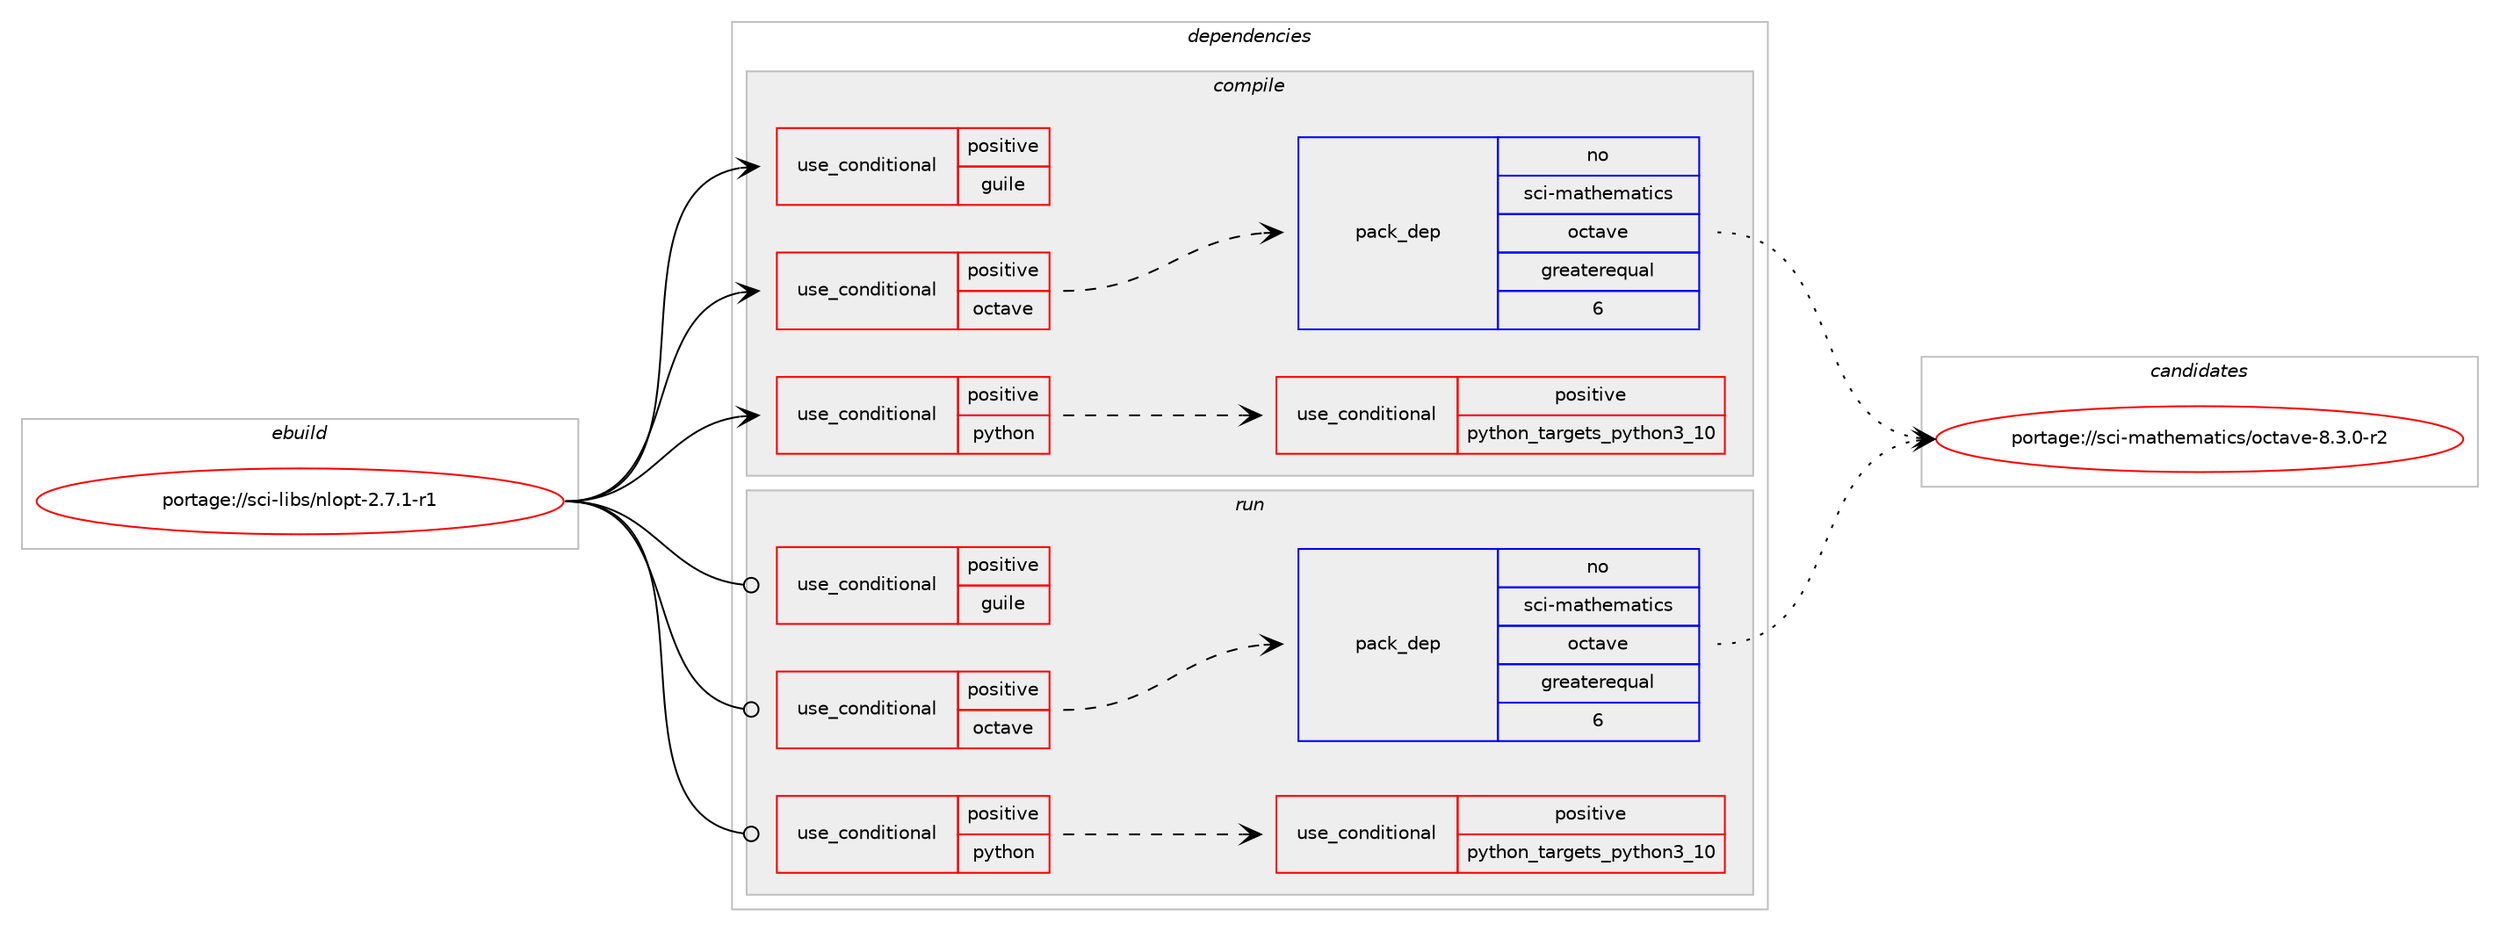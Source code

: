 digraph prolog {

# *************
# Graph options
# *************

newrank=true;
concentrate=true;
compound=true;
graph [rankdir=LR,fontname=Helvetica,fontsize=10,ranksep=1.5];#, ranksep=2.5, nodesep=0.2];
edge  [arrowhead=vee];
node  [fontname=Helvetica,fontsize=10];

# **********
# The ebuild
# **********

subgraph cluster_leftcol {
color=gray;
rank=same;
label=<<i>ebuild</i>>;
id [label="portage://sci-libs/nlopt-2.7.1-r1", color=red, width=4, href="../sci-libs/nlopt-2.7.1-r1.svg"];
}

# ****************
# The dependencies
# ****************

subgraph cluster_midcol {
color=gray;
label=<<i>dependencies</i>>;
subgraph cluster_compile {
fillcolor="#eeeeee";
style=filled;
label=<<i>compile</i>>;
subgraph cond104316 {
dependency202318 [label=<<TABLE BORDER="0" CELLBORDER="1" CELLSPACING="0" CELLPADDING="4"><TR><TD ROWSPAN="3" CELLPADDING="10">use_conditional</TD></TR><TR><TD>positive</TD></TR><TR><TD>guile</TD></TR></TABLE>>, shape=none, color=red];
# *** BEGIN UNKNOWN DEPENDENCY TYPE (TODO) ***
# dependency202318 -> package_dependency(portage://sci-libs/nlopt-2.7.1-r1,install,no,dev-scheme,guile,none,[,,],any_different_slot,[])
# *** END UNKNOWN DEPENDENCY TYPE (TODO) ***

}
id:e -> dependency202318:w [weight=20,style="solid",arrowhead="vee"];
subgraph cond104317 {
dependency202319 [label=<<TABLE BORDER="0" CELLBORDER="1" CELLSPACING="0" CELLPADDING="4"><TR><TD ROWSPAN="3" CELLPADDING="10">use_conditional</TD></TR><TR><TD>positive</TD></TR><TR><TD>octave</TD></TR></TABLE>>, shape=none, color=red];
subgraph pack95195 {
dependency202320 [label=<<TABLE BORDER="0" CELLBORDER="1" CELLSPACING="0" CELLPADDING="4" WIDTH="220"><TR><TD ROWSPAN="6" CELLPADDING="30">pack_dep</TD></TR><TR><TD WIDTH="110">no</TD></TR><TR><TD>sci-mathematics</TD></TR><TR><TD>octave</TD></TR><TR><TD>greaterequal</TD></TR><TR><TD>6</TD></TR></TABLE>>, shape=none, color=blue];
}
dependency202319:e -> dependency202320:w [weight=20,style="dashed",arrowhead="vee"];
}
id:e -> dependency202319:w [weight=20,style="solid",arrowhead="vee"];
subgraph cond104318 {
dependency202321 [label=<<TABLE BORDER="0" CELLBORDER="1" CELLSPACING="0" CELLPADDING="4"><TR><TD ROWSPAN="3" CELLPADDING="10">use_conditional</TD></TR><TR><TD>positive</TD></TR><TR><TD>python</TD></TR></TABLE>>, shape=none, color=red];
subgraph cond104319 {
dependency202322 [label=<<TABLE BORDER="0" CELLBORDER="1" CELLSPACING="0" CELLPADDING="4"><TR><TD ROWSPAN="3" CELLPADDING="10">use_conditional</TD></TR><TR><TD>positive</TD></TR><TR><TD>python_targets_python3_10</TD></TR></TABLE>>, shape=none, color=red];
# *** BEGIN UNKNOWN DEPENDENCY TYPE (TODO) ***
# dependency202322 -> package_dependency(portage://sci-libs/nlopt-2.7.1-r1,install,no,dev-lang,python,none,[,,],[slot(3.10)],[])
# *** END UNKNOWN DEPENDENCY TYPE (TODO) ***

}
dependency202321:e -> dependency202322:w [weight=20,style="dashed",arrowhead="vee"];
# *** BEGIN UNKNOWN DEPENDENCY TYPE (TODO) ***
# dependency202321 -> package_dependency(portage://sci-libs/nlopt-2.7.1-r1,install,no,dev-python,numpy,none,[,,],[],[use(optenable(python_targets_python3_10),negative)])
# *** END UNKNOWN DEPENDENCY TYPE (TODO) ***

}
id:e -> dependency202321:w [weight=20,style="solid",arrowhead="vee"];
}
subgraph cluster_compileandrun {
fillcolor="#eeeeee";
style=filled;
label=<<i>compile and run</i>>;
}
subgraph cluster_run {
fillcolor="#eeeeee";
style=filled;
label=<<i>run</i>>;
subgraph cond104320 {
dependency202323 [label=<<TABLE BORDER="0" CELLBORDER="1" CELLSPACING="0" CELLPADDING="4"><TR><TD ROWSPAN="3" CELLPADDING="10">use_conditional</TD></TR><TR><TD>positive</TD></TR><TR><TD>guile</TD></TR></TABLE>>, shape=none, color=red];
# *** BEGIN UNKNOWN DEPENDENCY TYPE (TODO) ***
# dependency202323 -> package_dependency(portage://sci-libs/nlopt-2.7.1-r1,run,no,dev-scheme,guile,none,[,,],any_different_slot,[])
# *** END UNKNOWN DEPENDENCY TYPE (TODO) ***

}
id:e -> dependency202323:w [weight=20,style="solid",arrowhead="odot"];
subgraph cond104321 {
dependency202324 [label=<<TABLE BORDER="0" CELLBORDER="1" CELLSPACING="0" CELLPADDING="4"><TR><TD ROWSPAN="3" CELLPADDING="10">use_conditional</TD></TR><TR><TD>positive</TD></TR><TR><TD>octave</TD></TR></TABLE>>, shape=none, color=red];
subgraph pack95196 {
dependency202325 [label=<<TABLE BORDER="0" CELLBORDER="1" CELLSPACING="0" CELLPADDING="4" WIDTH="220"><TR><TD ROWSPAN="6" CELLPADDING="30">pack_dep</TD></TR><TR><TD WIDTH="110">no</TD></TR><TR><TD>sci-mathematics</TD></TR><TR><TD>octave</TD></TR><TR><TD>greaterequal</TD></TR><TR><TD>6</TD></TR></TABLE>>, shape=none, color=blue];
}
dependency202324:e -> dependency202325:w [weight=20,style="dashed",arrowhead="vee"];
}
id:e -> dependency202324:w [weight=20,style="solid",arrowhead="odot"];
subgraph cond104322 {
dependency202326 [label=<<TABLE BORDER="0" CELLBORDER="1" CELLSPACING="0" CELLPADDING="4"><TR><TD ROWSPAN="3" CELLPADDING="10">use_conditional</TD></TR><TR><TD>positive</TD></TR><TR><TD>python</TD></TR></TABLE>>, shape=none, color=red];
subgraph cond104323 {
dependency202327 [label=<<TABLE BORDER="0" CELLBORDER="1" CELLSPACING="0" CELLPADDING="4"><TR><TD ROWSPAN="3" CELLPADDING="10">use_conditional</TD></TR><TR><TD>positive</TD></TR><TR><TD>python_targets_python3_10</TD></TR></TABLE>>, shape=none, color=red];
# *** BEGIN UNKNOWN DEPENDENCY TYPE (TODO) ***
# dependency202327 -> package_dependency(portage://sci-libs/nlopt-2.7.1-r1,run,no,dev-lang,python,none,[,,],[slot(3.10)],[])
# *** END UNKNOWN DEPENDENCY TYPE (TODO) ***

}
dependency202326:e -> dependency202327:w [weight=20,style="dashed",arrowhead="vee"];
# *** BEGIN UNKNOWN DEPENDENCY TYPE (TODO) ***
# dependency202326 -> package_dependency(portage://sci-libs/nlopt-2.7.1-r1,run,no,dev-python,numpy,none,[,,],[],[use(optenable(python_targets_python3_10),negative)])
# *** END UNKNOWN DEPENDENCY TYPE (TODO) ***

}
id:e -> dependency202326:w [weight=20,style="solid",arrowhead="odot"];
}
}

# **************
# The candidates
# **************

subgraph cluster_choices {
rank=same;
color=gray;
label=<<i>candidates</i>>;

subgraph choice95195 {
color=black;
nodesep=1;
choice11599105451099711610410110997116105991154711199116971181014556465146484511450 [label="portage://sci-mathematics/octave-8.3.0-r2", color=red, width=4,href="../sci-mathematics/octave-8.3.0-r2.svg"];
dependency202320:e -> choice11599105451099711610410110997116105991154711199116971181014556465146484511450:w [style=dotted,weight="100"];
}
subgraph choice95196 {
color=black;
nodesep=1;
choice11599105451099711610410110997116105991154711199116971181014556465146484511450 [label="portage://sci-mathematics/octave-8.3.0-r2", color=red, width=4,href="../sci-mathematics/octave-8.3.0-r2.svg"];
dependency202325:e -> choice11599105451099711610410110997116105991154711199116971181014556465146484511450:w [style=dotted,weight="100"];
}
}

}
